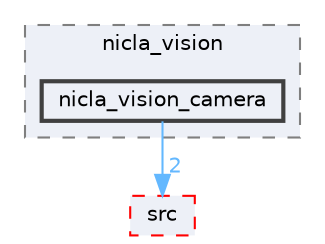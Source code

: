 digraph "Face_Access_inferencing/examples/nicla_vision/nicla_vision_camera"
{
 // LATEX_PDF_SIZE
  bgcolor="transparent";
  edge [fontname=Helvetica,fontsize=10,labelfontname=Helvetica,labelfontsize=10];
  node [fontname=Helvetica,fontsize=10,shape=box,height=0.2,width=0.4];
  compound=true
  subgraph clusterdir_bdeed0e3448bb00e9e4eda6119adab23 {
    graph [ bgcolor="#edf0f7", pencolor="grey50", label="nicla_vision", fontname=Helvetica,fontsize=10 style="filled,dashed", URL="dir_bdeed0e3448bb00e9e4eda6119adab23.html",tooltip=""]
  dir_c519cc3e6b8665998e896cf14c0c1ba5 [label="nicla_vision_camera", fillcolor="#edf0f7", color="grey25", style="filled,bold", URL="dir_c519cc3e6b8665998e896cf14c0c1ba5.html",tooltip=""];
  }
  dir_a10e16a828caf535b3ccf4484f92e610 [label="src", fillcolor="#edf0f7", color="red", style="filled,dashed", URL="dir_a10e16a828caf535b3ccf4484f92e610.html",tooltip=""];
  dir_c519cc3e6b8665998e896cf14c0c1ba5->dir_a10e16a828caf535b3ccf4484f92e610 [headlabel="2", labeldistance=1.5 headhref="dir_000214_000302.html" href="dir_000214_000302.html" color="steelblue1" fontcolor="steelblue1"];
}
